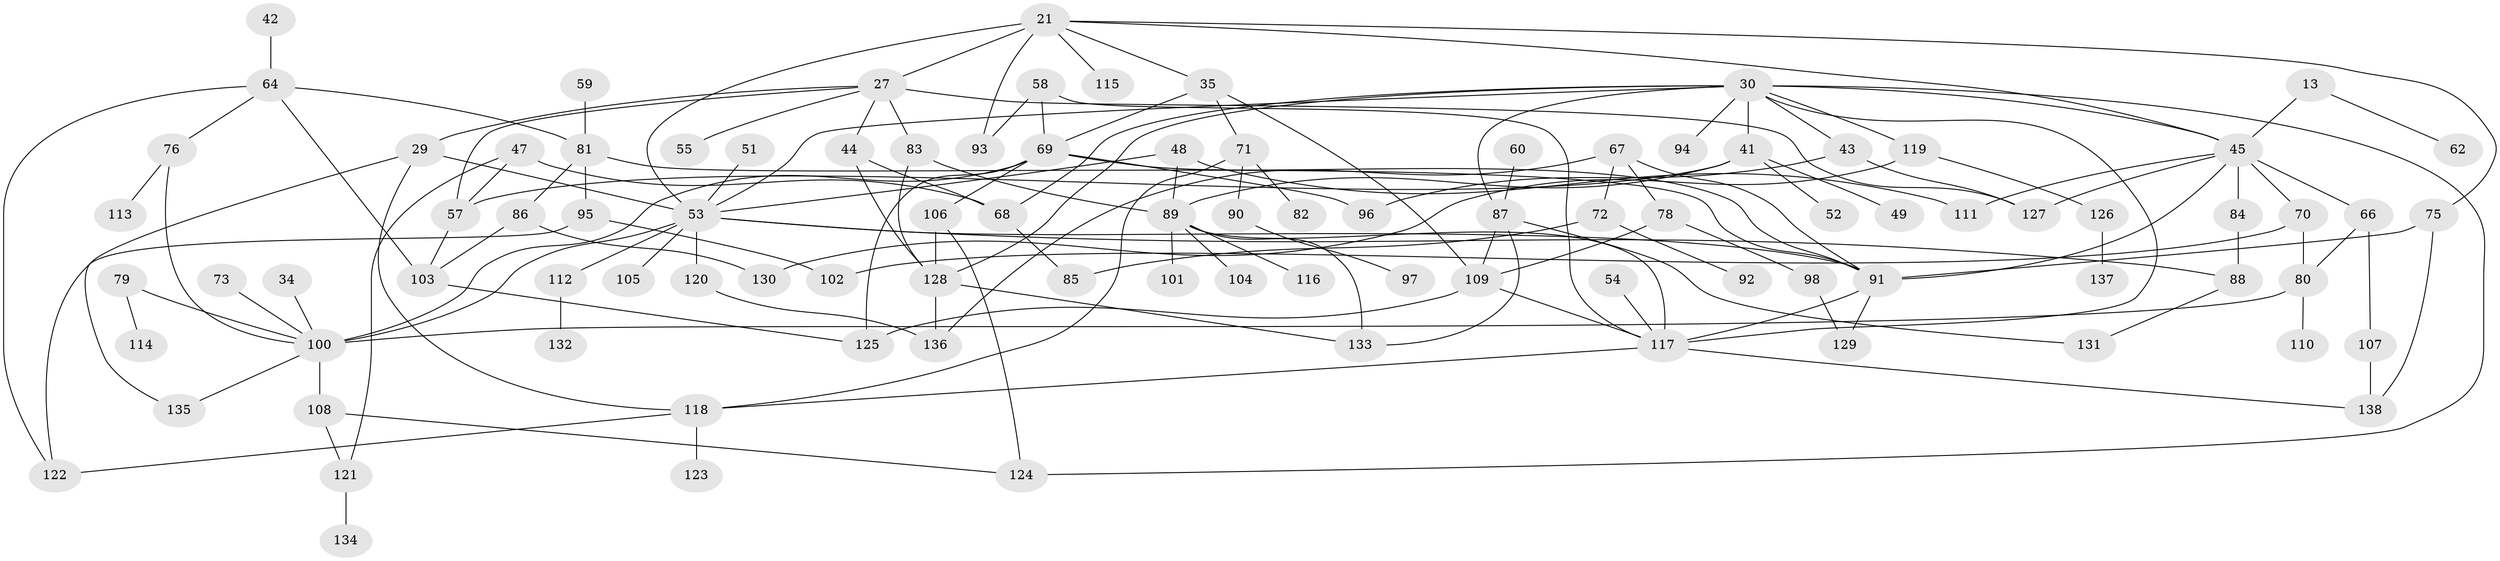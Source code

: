 // original degree distribution, {8: 0.028985507246376812, 7: 0.014492753623188406, 6: 0.028985507246376812, 2: 0.21739130434782608, 3: 0.3115942028985507, 5: 0.050724637681159424, 4: 0.13043478260869565, 1: 0.21014492753623187, 9: 0.007246376811594203}
// Generated by graph-tools (version 1.1) at 2025/44/03/04/25 21:44:57]
// undirected, 96 vertices, 147 edges
graph export_dot {
graph [start="1"]
  node [color=gray90,style=filled];
  13;
  21 [super="+15"];
  27;
  29 [super="+20"];
  30 [super="+4"];
  34;
  35;
  41 [super="+23"];
  42;
  43;
  44;
  45 [super="+3+6"];
  47;
  48;
  49;
  51;
  52;
  53 [super="+36+28"];
  54;
  55;
  57;
  58;
  59;
  60;
  62;
  64 [super="+26+38"];
  66;
  67;
  68 [super="+39"];
  69;
  70;
  71;
  72;
  73;
  75;
  76;
  78;
  79;
  80;
  81 [super="+25"];
  82;
  83;
  84 [super="+33"];
  85;
  86;
  87 [super="+22"];
  88;
  89;
  90;
  91 [super="+10+50+65"];
  92;
  93;
  94;
  95;
  96;
  97;
  98;
  100 [super="+16+56+37"];
  101;
  102;
  103;
  104;
  105;
  106;
  107;
  108;
  109 [super="+99"];
  110;
  111;
  112;
  113;
  114;
  115;
  116;
  117 [super="+7+46"];
  118 [super="+31"];
  119;
  120;
  121;
  122;
  123;
  124;
  125;
  126;
  127;
  128 [super="+77+61"];
  129;
  130;
  131;
  132;
  133;
  134;
  135;
  136;
  137;
  138;
  13 -- 62;
  13 -- 45;
  21 -- 75;
  21 -- 93;
  21 -- 27 [weight=2];
  21 -- 35;
  21 -- 115;
  21 -- 45;
  21 -- 53;
  27 -- 29;
  27 -- 44;
  27 -- 55;
  27 -- 57;
  27 -- 127;
  27 -- 83;
  29 -- 135;
  29 -- 118;
  29 -- 53 [weight=2];
  30 -- 87 [weight=2];
  30 -- 43;
  30 -- 45;
  30 -- 119;
  30 -- 124;
  30 -- 94;
  30 -- 117 [weight=2];
  30 -- 128;
  30 -- 68;
  30 -- 41;
  30 -- 53;
  34 -- 100;
  35 -- 71;
  35 -- 69;
  35 -- 109;
  41 -- 52;
  41 -- 89;
  41 -- 49;
  41 -- 57;
  42 -- 64;
  43 -- 96;
  43 -- 127;
  44 -- 128;
  44 -- 68;
  45 -- 66;
  45 -- 111;
  45 -- 127;
  45 -- 70;
  45 -- 91;
  45 -- 84;
  47 -- 57;
  47 -- 121;
  47 -- 68;
  48 -- 111;
  48 -- 89;
  48 -- 53;
  51 -- 53;
  53 -- 105;
  53 -- 112;
  53 -- 91 [weight=3];
  53 -- 100 [weight=2];
  53 -- 88;
  53 -- 120;
  54 -- 117;
  57 -- 103;
  58 -- 69;
  58 -- 93;
  58 -- 117;
  59 -- 81;
  60 -- 87;
  64 -- 76;
  64 -- 122;
  64 -- 81;
  64 -- 103;
  66 -- 107;
  66 -- 80;
  67 -- 72;
  67 -- 78;
  67 -- 136;
  67 -- 91;
  68 -- 85;
  69 -- 91 [weight=2];
  69 -- 100 [weight=2];
  69 -- 106;
  69 -- 125;
  69 -- 96;
  70 -- 80;
  70 -- 102;
  71 -- 82;
  71 -- 90;
  71 -- 118;
  72 -- 85;
  72 -- 92;
  73 -- 100;
  75 -- 138;
  75 -- 91;
  76 -- 113;
  76 -- 100;
  78 -- 98;
  78 -- 109;
  79 -- 114;
  79 -- 100;
  80 -- 110;
  80 -- 100;
  81 -- 86;
  81 -- 91;
  81 -- 95;
  83 -- 89;
  83 -- 128;
  84 -- 88;
  86 -- 103;
  86 -- 130;
  87 -- 131;
  87 -- 109;
  87 -- 133;
  88 -- 131;
  89 -- 101;
  89 -- 104;
  89 -- 116;
  89 -- 133;
  89 -- 117;
  90 -- 97;
  91 -- 117 [weight=3];
  91 -- 129;
  95 -- 122;
  95 -- 102;
  98 -- 129;
  100 -- 108;
  100 -- 135;
  103 -- 125;
  106 -- 124;
  106 -- 128;
  107 -- 138;
  108 -- 121;
  108 -- 124;
  109 -- 117 [weight=3];
  109 -- 125;
  112 -- 132;
  117 -- 118;
  117 -- 138;
  118 -- 122;
  118 -- 123;
  119 -- 126;
  119 -- 130;
  120 -- 136;
  121 -- 134;
  126 -- 137;
  128 -- 133;
  128 -- 136;
}
